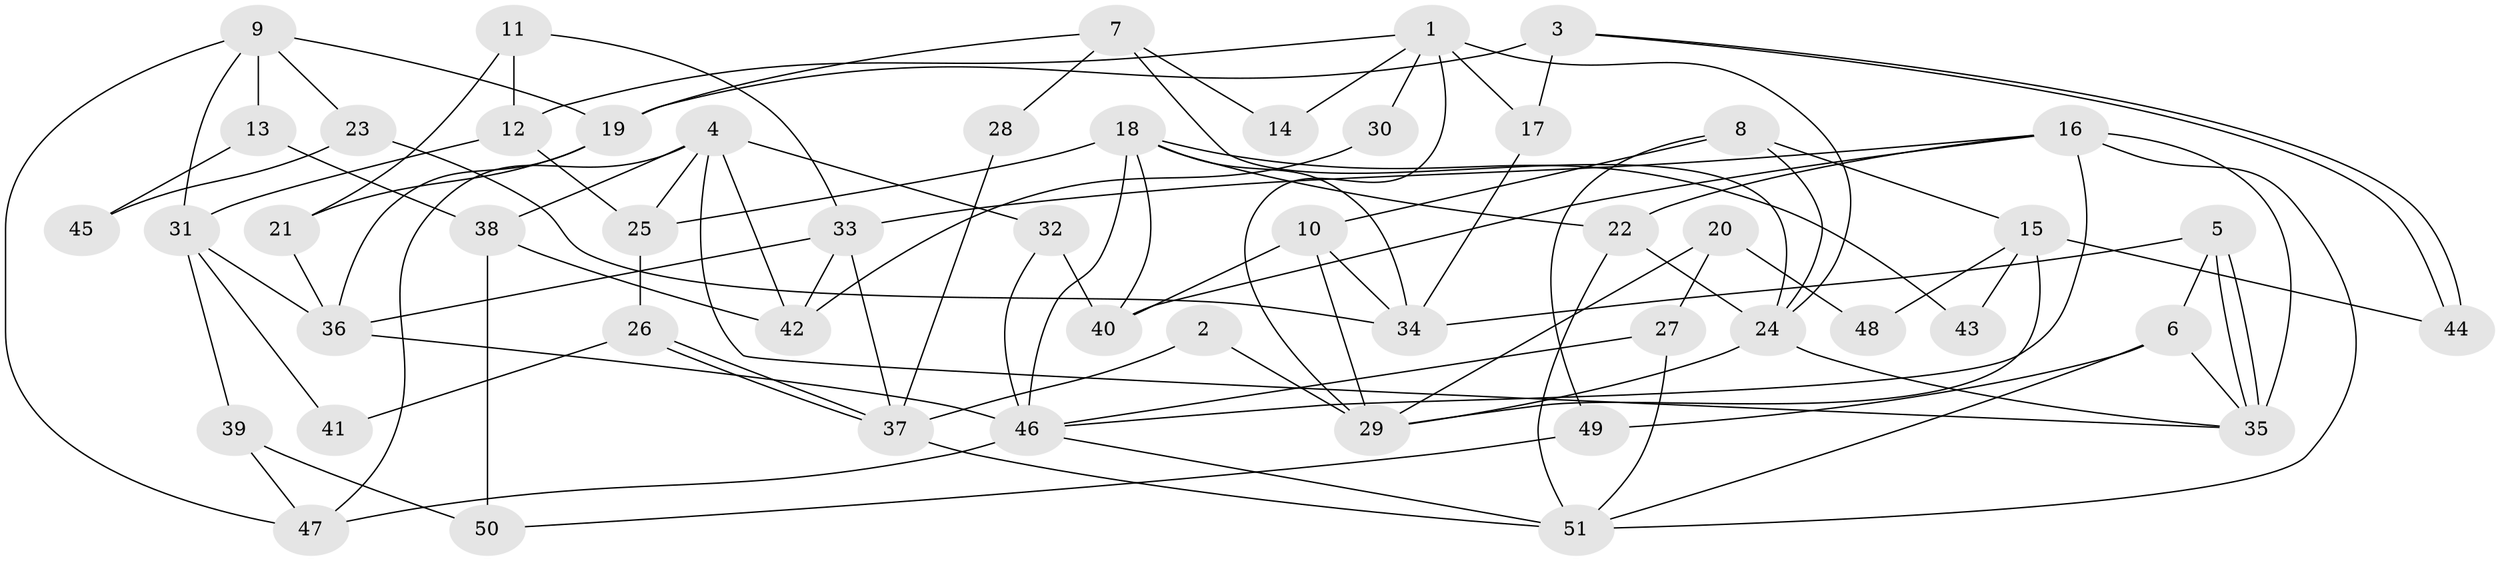 // coarse degree distribution, {6: 0.29411764705882354, 5: 0.11764705882352941, 9: 0.058823529411764705, 7: 0.17647058823529413, 4: 0.17647058823529413, 3: 0.11764705882352941, 2: 0.058823529411764705}
// Generated by graph-tools (version 1.1) at 2025/51/03/04/25 22:51:04]
// undirected, 51 vertices, 102 edges
graph export_dot {
  node [color=gray90,style=filled];
  1;
  2;
  3;
  4;
  5;
  6;
  7;
  8;
  9;
  10;
  11;
  12;
  13;
  14;
  15;
  16;
  17;
  18;
  19;
  20;
  21;
  22;
  23;
  24;
  25;
  26;
  27;
  28;
  29;
  30;
  31;
  32;
  33;
  34;
  35;
  36;
  37;
  38;
  39;
  40;
  41;
  42;
  43;
  44;
  45;
  46;
  47;
  48;
  49;
  50;
  51;
  1 -- 12;
  1 -- 24;
  1 -- 14;
  1 -- 17;
  1 -- 29;
  1 -- 30;
  2 -- 37;
  2 -- 29;
  3 -- 44;
  3 -- 44;
  3 -- 17;
  3 -- 19;
  4 -- 35;
  4 -- 32;
  4 -- 25;
  4 -- 38;
  4 -- 42;
  4 -- 47;
  5 -- 6;
  5 -- 35;
  5 -- 35;
  5 -- 34;
  6 -- 51;
  6 -- 35;
  6 -- 49;
  7 -- 24;
  7 -- 19;
  7 -- 14;
  7 -- 28;
  8 -- 10;
  8 -- 24;
  8 -- 15;
  8 -- 49;
  9 -- 19;
  9 -- 47;
  9 -- 13;
  9 -- 23;
  9 -- 31;
  10 -- 29;
  10 -- 40;
  10 -- 34;
  11 -- 12;
  11 -- 21;
  11 -- 33;
  12 -- 25;
  12 -- 31;
  13 -- 38;
  13 -- 45;
  15 -- 29;
  15 -- 43;
  15 -- 44;
  15 -- 48;
  16 -- 46;
  16 -- 33;
  16 -- 22;
  16 -- 35;
  16 -- 40;
  16 -- 51;
  17 -- 34;
  18 -- 22;
  18 -- 34;
  18 -- 25;
  18 -- 40;
  18 -- 43;
  18 -- 46;
  19 -- 36;
  19 -- 21;
  20 -- 27;
  20 -- 29;
  20 -- 48;
  21 -- 36;
  22 -- 51;
  22 -- 24;
  23 -- 34;
  23 -- 45;
  24 -- 35;
  24 -- 29;
  25 -- 26;
  26 -- 37;
  26 -- 37;
  26 -- 41;
  27 -- 46;
  27 -- 51;
  28 -- 37;
  30 -- 42;
  31 -- 39;
  31 -- 36;
  31 -- 41;
  32 -- 40;
  32 -- 46;
  33 -- 37;
  33 -- 36;
  33 -- 42;
  36 -- 46;
  37 -- 51;
  38 -- 42;
  38 -- 50;
  39 -- 47;
  39 -- 50;
  46 -- 47;
  46 -- 51;
  49 -- 50;
}
